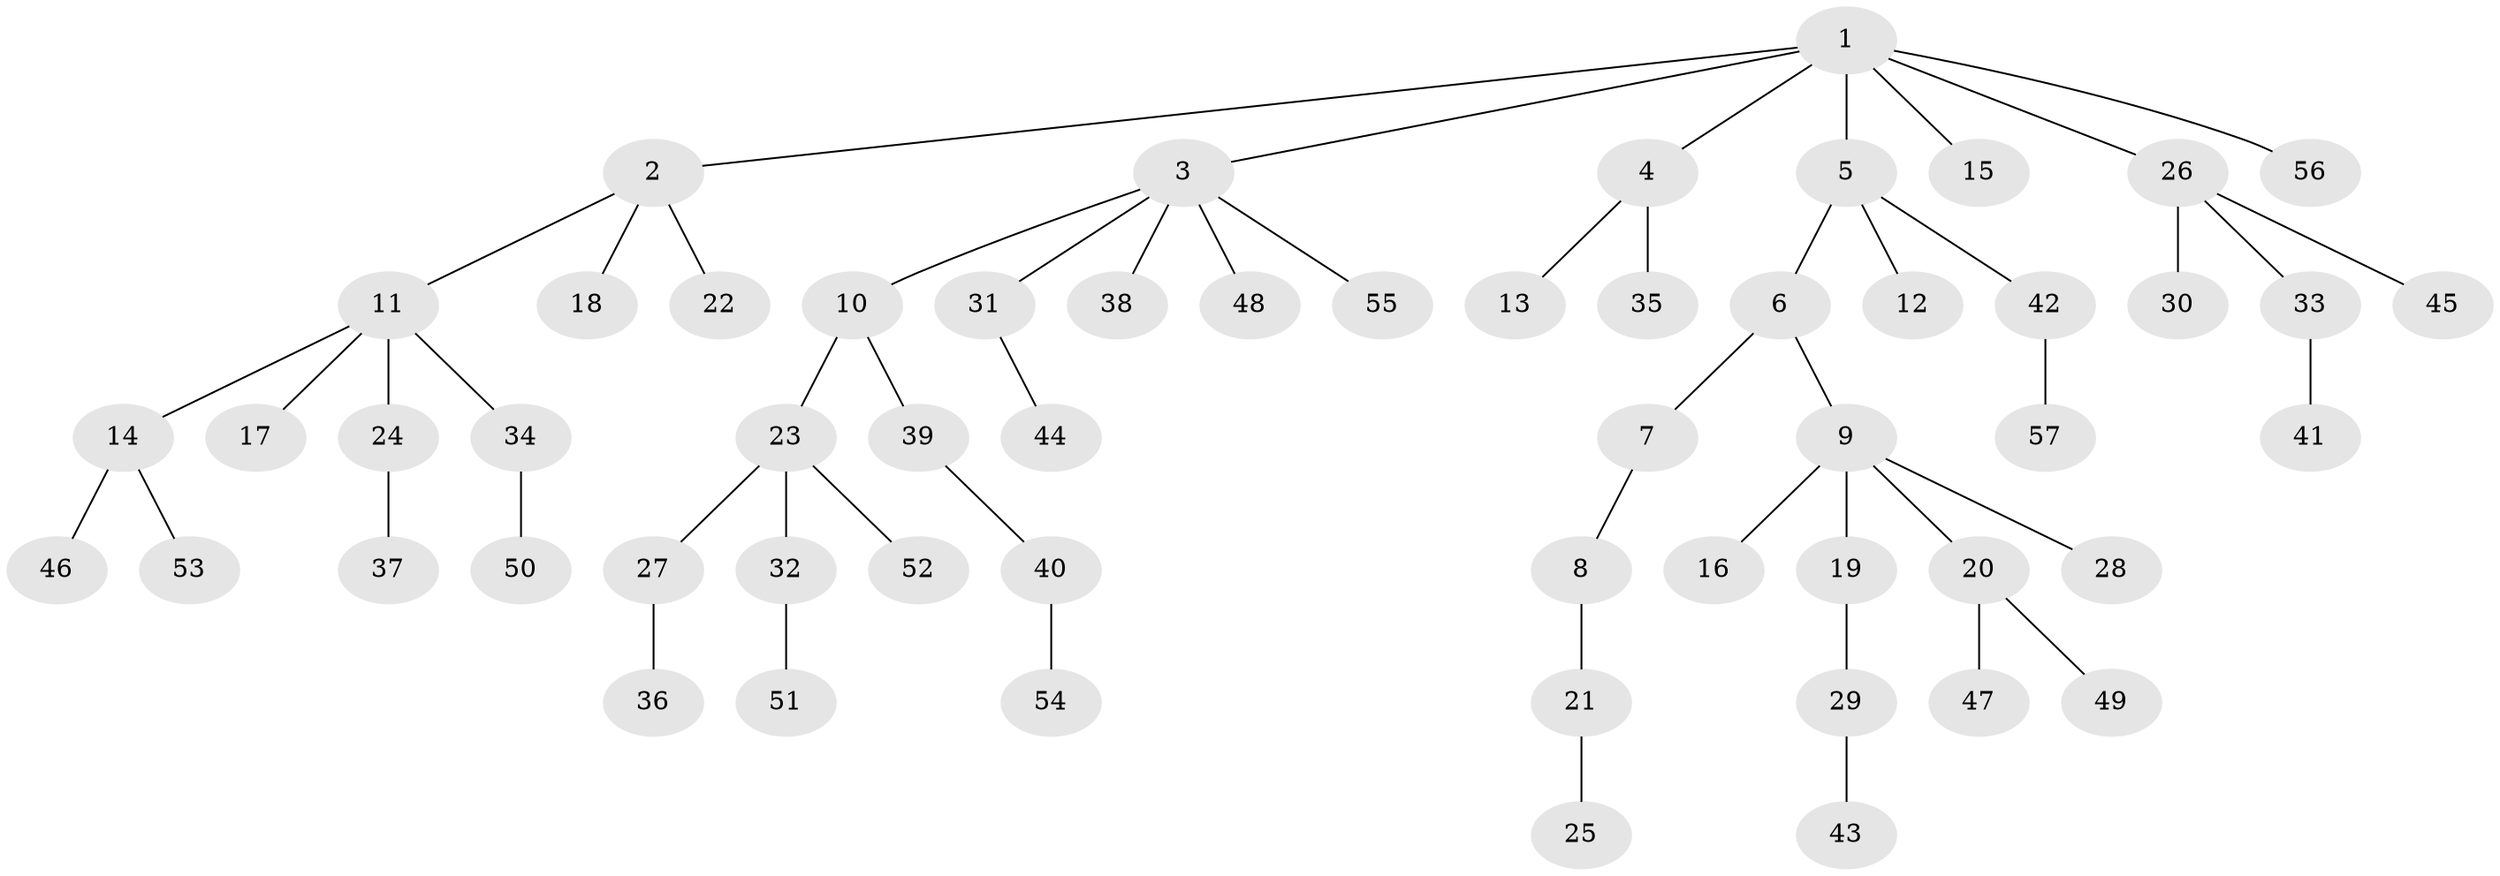 // coarse degree distribution, {6: 0.027777777777777776, 7: 0.027777777777777776, 5: 0.08333333333333333, 2: 0.1388888888888889, 3: 0.08333333333333333, 1: 0.6388888888888888}
// Generated by graph-tools (version 1.1) at 2025/42/03/06/25 10:42:02]
// undirected, 57 vertices, 56 edges
graph export_dot {
graph [start="1"]
  node [color=gray90,style=filled];
  1;
  2;
  3;
  4;
  5;
  6;
  7;
  8;
  9;
  10;
  11;
  12;
  13;
  14;
  15;
  16;
  17;
  18;
  19;
  20;
  21;
  22;
  23;
  24;
  25;
  26;
  27;
  28;
  29;
  30;
  31;
  32;
  33;
  34;
  35;
  36;
  37;
  38;
  39;
  40;
  41;
  42;
  43;
  44;
  45;
  46;
  47;
  48;
  49;
  50;
  51;
  52;
  53;
  54;
  55;
  56;
  57;
  1 -- 2;
  1 -- 3;
  1 -- 4;
  1 -- 5;
  1 -- 15;
  1 -- 26;
  1 -- 56;
  2 -- 11;
  2 -- 18;
  2 -- 22;
  3 -- 10;
  3 -- 31;
  3 -- 38;
  3 -- 48;
  3 -- 55;
  4 -- 13;
  4 -- 35;
  5 -- 6;
  5 -- 12;
  5 -- 42;
  6 -- 7;
  6 -- 9;
  7 -- 8;
  8 -- 21;
  9 -- 16;
  9 -- 19;
  9 -- 20;
  9 -- 28;
  10 -- 23;
  10 -- 39;
  11 -- 14;
  11 -- 17;
  11 -- 24;
  11 -- 34;
  14 -- 46;
  14 -- 53;
  19 -- 29;
  20 -- 47;
  20 -- 49;
  21 -- 25;
  23 -- 27;
  23 -- 32;
  23 -- 52;
  24 -- 37;
  26 -- 30;
  26 -- 33;
  26 -- 45;
  27 -- 36;
  29 -- 43;
  31 -- 44;
  32 -- 51;
  33 -- 41;
  34 -- 50;
  39 -- 40;
  40 -- 54;
  42 -- 57;
}
